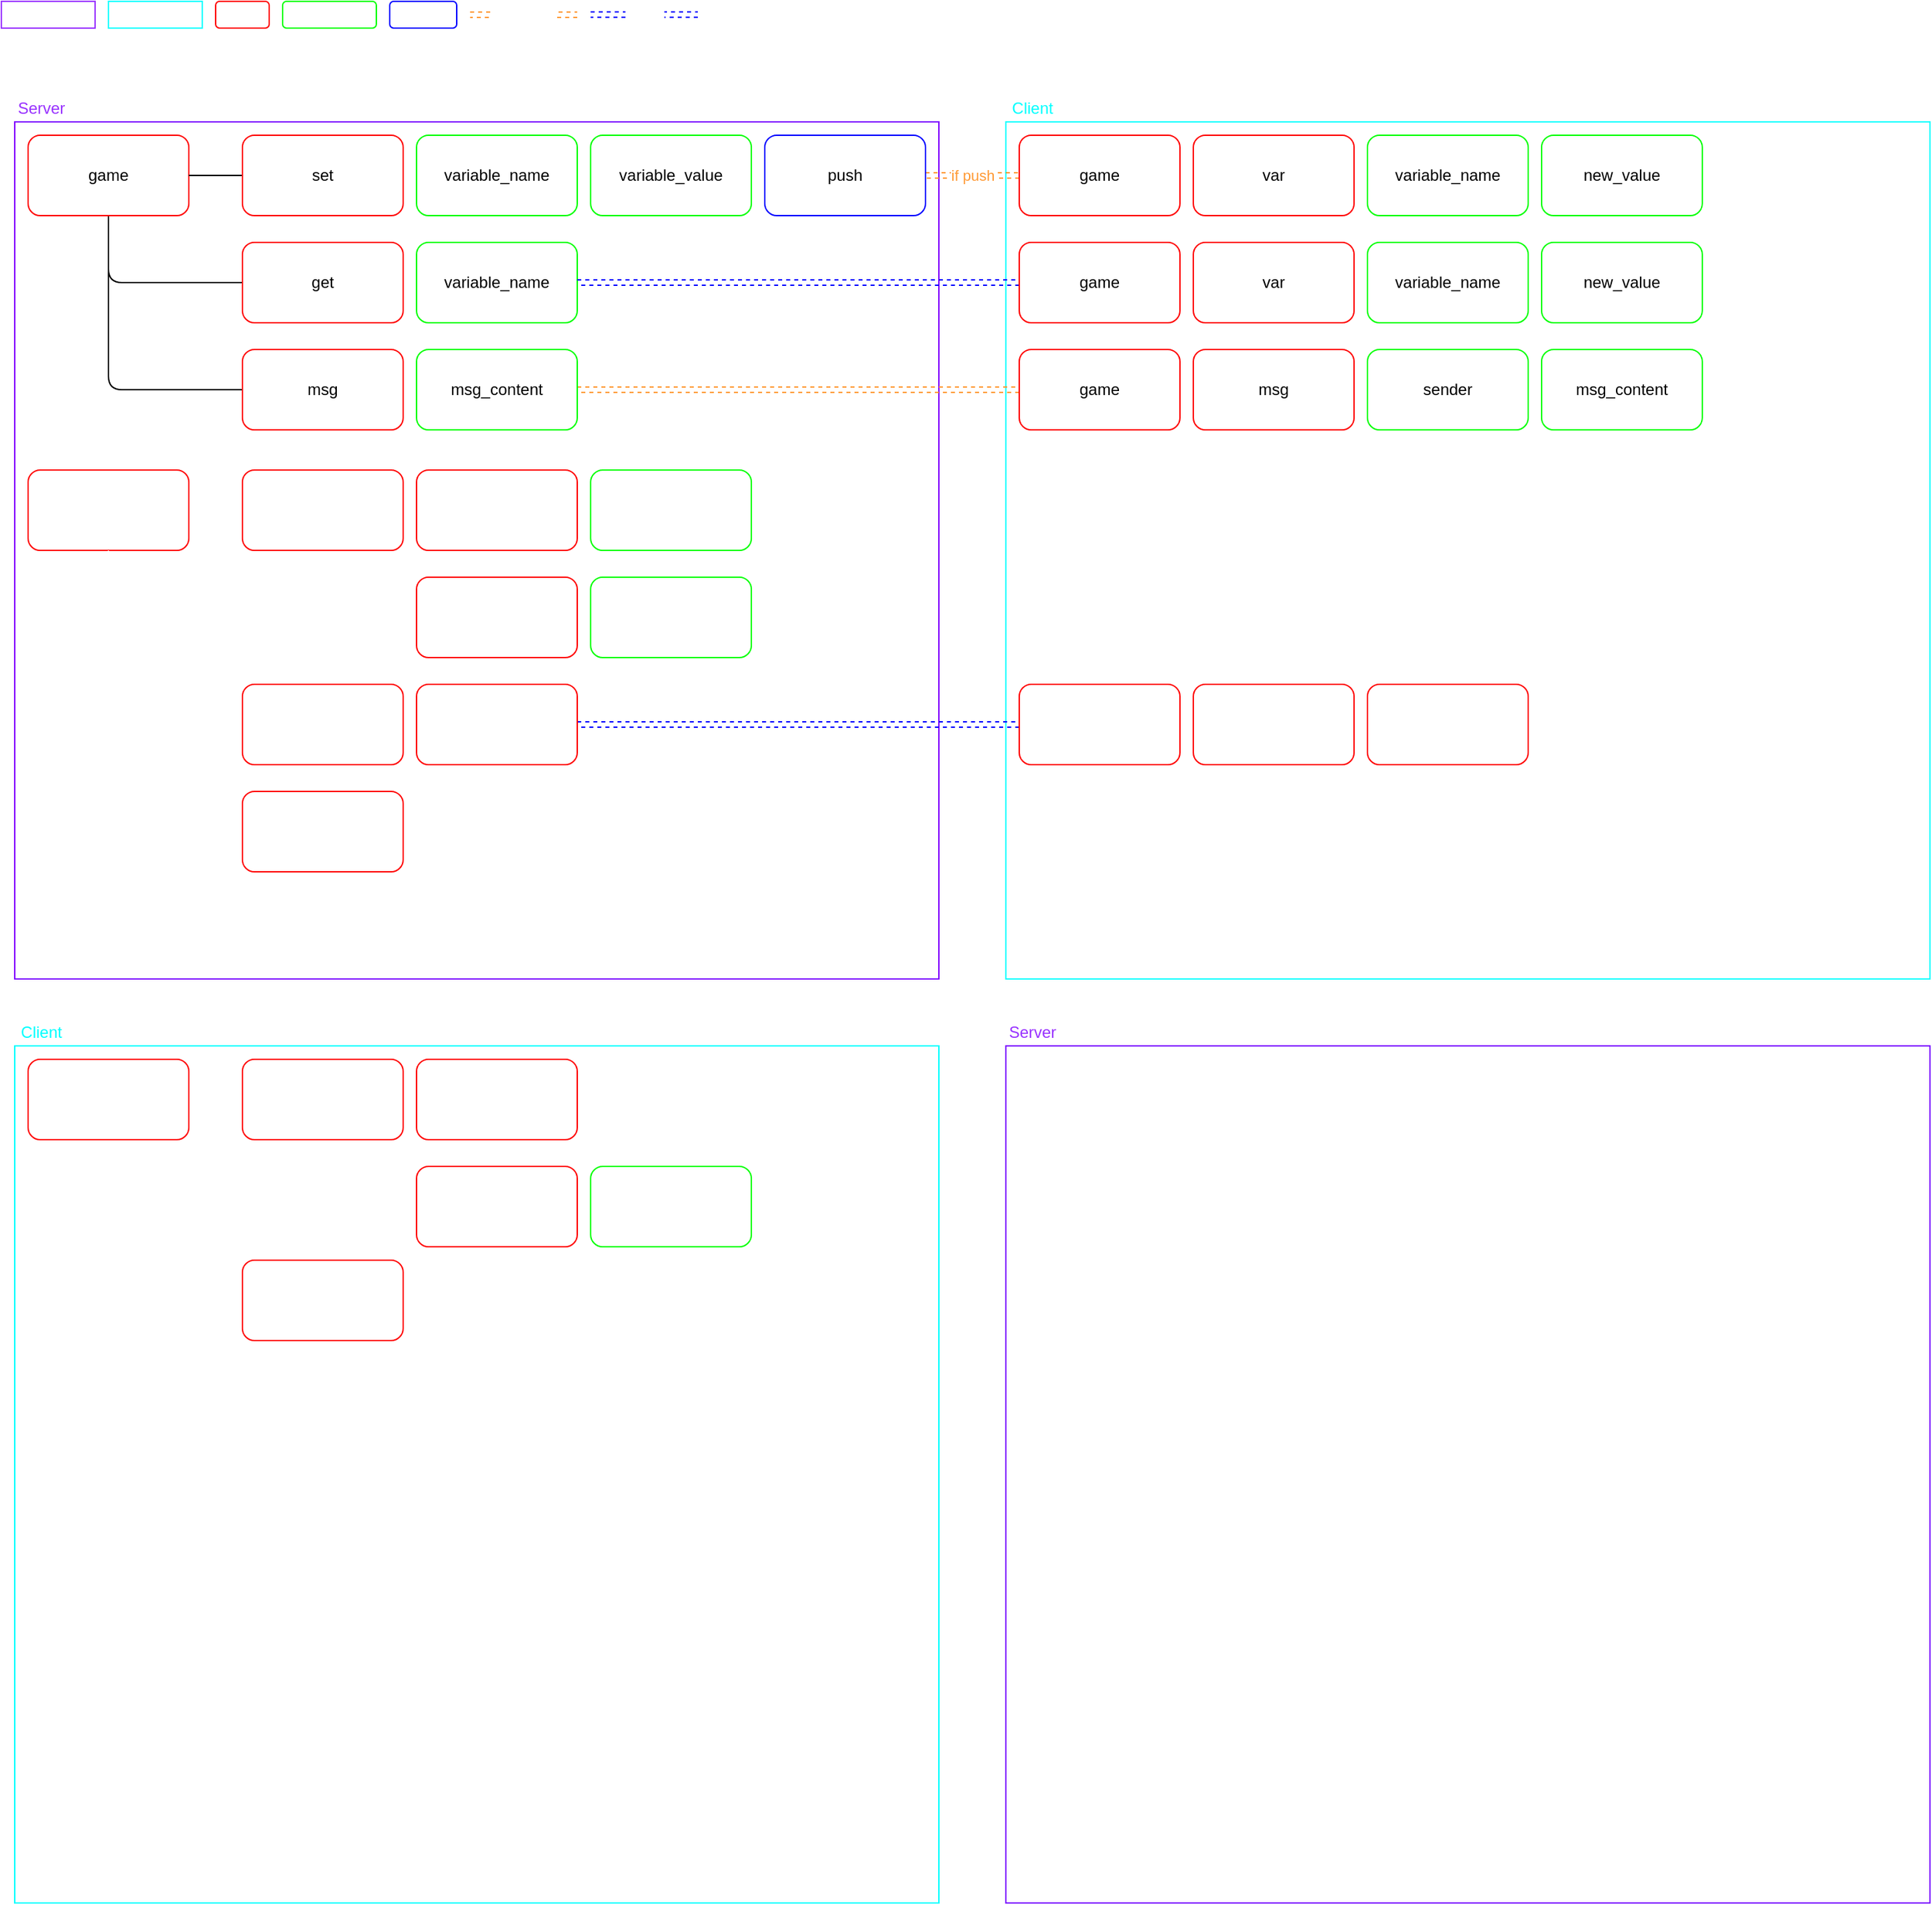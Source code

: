 <mxfile>
    <diagram id="pIdPme4Nm0xvre0Ik8aM" name="Page-1">
        <mxGraphModel dx="1980" dy="1307" grid="1" gridSize="10" guides="1" tooltips="1" connect="1" arrows="1" fold="1" page="1" pageScale="1" pageWidth="827" pageHeight="1169" math="0" shadow="0">
            <root>
                <mxCell id="0"/>
                <mxCell id="1" parent="0"/>
                <mxCell id="sIqKvO81EYCHSxp63ALs-54" value="" style="rounded=0;whiteSpace=wrap;html=1;strokeColor=#7F00FF;glass=0;fillColor=none;movable=1;resizable=1;rotatable=1;deletable=1;editable=1;connectable=1;" parent="1" vertex="1">
                    <mxGeometry x="40" y="90" width="690" height="640" as="geometry"/>
                </mxCell>
                <mxCell id="sIqKvO81EYCHSxp63ALs-53" value="" style="rounded=0;whiteSpace=wrap;html=1;strokeColor=#00FFFF;glass=0;gradientColor=none;fillColor=none;" parent="1" vertex="1">
                    <mxGeometry x="780" y="90" width="690" height="640" as="geometry"/>
                </mxCell>
                <mxCell id="sIqKvO81EYCHSxp63ALs-6" style="edgeStyle=orthogonalEdgeStyle;rounded=1;orthogonalLoop=1;jettySize=auto;html=1;entryX=0;entryY=0.5;entryDx=0;entryDy=0;endArrow=none;endFill=0;" parent="1" source="sIqKvO81EYCHSxp63ALs-1" target="sIqKvO81EYCHSxp63ALs-4" edge="1">
                    <mxGeometry relative="1" as="geometry">
                        <Array as="points">
                            <mxPoint x="110" y="210"/>
                        </Array>
                    </mxGeometry>
                </mxCell>
                <mxCell id="sIqKvO81EYCHSxp63ALs-7" style="edgeStyle=orthogonalEdgeStyle;rounded=1;orthogonalLoop=1;jettySize=auto;html=1;entryX=0;entryY=0.5;entryDx=0;entryDy=0;endArrow=none;endFill=0;" parent="1" source="sIqKvO81EYCHSxp63ALs-1" target="sIqKvO81EYCHSxp63ALs-5" edge="1">
                    <mxGeometry relative="1" as="geometry">
                        <Array as="points">
                            <mxPoint x="110" y="290"/>
                        </Array>
                    </mxGeometry>
                </mxCell>
                <mxCell id="sIqKvO81EYCHSxp63ALs-1" value="game" style="rounded=1;whiteSpace=wrap;html=1;strokeColor=#FF0000;" parent="1" vertex="1">
                    <mxGeometry x="50" y="100" width="120" height="60" as="geometry"/>
                </mxCell>
                <mxCell id="sIqKvO81EYCHSxp63ALs-3" style="edgeStyle=orthogonalEdgeStyle;rounded=1;orthogonalLoop=1;jettySize=auto;html=1;entryX=1;entryY=0.5;entryDx=0;entryDy=0;endArrow=none;endFill=0;" parent="1" source="sIqKvO81EYCHSxp63ALs-2" target="sIqKvO81EYCHSxp63ALs-1" edge="1">
                    <mxGeometry relative="1" as="geometry"/>
                </mxCell>
                <mxCell id="sIqKvO81EYCHSxp63ALs-2" value="set" style="rounded=1;whiteSpace=wrap;html=1;strokeColor=#FF0000;" parent="1" vertex="1">
                    <mxGeometry x="210" y="100" width="120" height="60" as="geometry"/>
                </mxCell>
                <mxCell id="sIqKvO81EYCHSxp63ALs-4" value="get" style="rounded=1;whiteSpace=wrap;html=1;strokeColor=#FF0000;" parent="1" vertex="1">
                    <mxGeometry x="210" y="180" width="120" height="60" as="geometry"/>
                </mxCell>
                <mxCell id="sIqKvO81EYCHSxp63ALs-5" value="msg" style="rounded=1;whiteSpace=wrap;html=1;strokeColor=#FF0000;" parent="1" vertex="1">
                    <mxGeometry x="210" y="260" width="120" height="60" as="geometry"/>
                </mxCell>
                <mxCell id="sIqKvO81EYCHSxp63ALs-8" value="variable_name" style="whiteSpace=wrap;html=1;rounded=1;strokeColor=#00FF00;" parent="1" vertex="1">
                    <mxGeometry x="340" y="100" width="120" height="60" as="geometry"/>
                </mxCell>
                <mxCell id="sIqKvO81EYCHSxp63ALs-9" value="variable_name" style="rounded=1;whiteSpace=wrap;html=1;strokeColor=#00FF00;" parent="1" vertex="1">
                    <mxGeometry x="340" y="180" width="120" height="60" as="geometry"/>
                </mxCell>
                <mxCell id="sIqKvO81EYCHSxp63ALs-51" style="edgeStyle=orthogonalEdgeStyle;rounded=1;orthogonalLoop=1;jettySize=auto;html=1;entryX=0;entryY=0.5;entryDx=0;entryDy=0;endArrow=none;endFill=0;dashed=1;shape=link;strokeColor=#FF9933;" parent="1" source="sIqKvO81EYCHSxp63ALs-10" target="sIqKvO81EYCHSxp63ALs-42" edge="1">
                    <mxGeometry relative="1" as="geometry"/>
                </mxCell>
                <mxCell id="sIqKvO81EYCHSxp63ALs-10" value="msg_content" style="rounded=1;whiteSpace=wrap;html=1;strokeColor=#00FF00;" parent="1" vertex="1">
                    <mxGeometry x="340" y="260" width="120" height="60" as="geometry"/>
                </mxCell>
                <mxCell id="sIqKvO81EYCHSxp63ALs-14" value="variable_value" style="rounded=1;whiteSpace=wrap;html=1;strokeColor=#00FF00;" parent="1" vertex="1">
                    <mxGeometry x="470" y="100" width="120" height="60" as="geometry"/>
                </mxCell>
                <mxCell id="sIqKvO81EYCHSxp63ALs-49" value="if push" style="edgeStyle=orthogonalEdgeStyle;rounded=1;orthogonalLoop=1;jettySize=auto;html=1;entryX=0;entryY=0.5;entryDx=0;entryDy=0;endArrow=none;endFill=0;shape=link;dashed=1;strokeColor=#FF9933;fontColor=#FF9933;" parent="1" source="sIqKvO81EYCHSxp63ALs-20" target="sIqKvO81EYCHSxp63ALs-23" edge="1">
                    <mxGeometry relative="1" as="geometry">
                        <mxPoint x="870" y="130" as="targetPoint"/>
                    </mxGeometry>
                </mxCell>
                <mxCell id="sIqKvO81EYCHSxp63ALs-20" value="push" style="rounded=1;whiteSpace=wrap;html=1;strokeColor=#0000FF;" parent="1" vertex="1">
                    <mxGeometry x="600" y="100" width="120" height="60" as="geometry"/>
                </mxCell>
                <mxCell id="sIqKvO81EYCHSxp63ALs-23" value="game" style="rounded=1;whiteSpace=wrap;html=1;strokeColor=#FF0000;" parent="1" vertex="1">
                    <mxGeometry x="790" y="100" width="120" height="60" as="geometry"/>
                </mxCell>
                <mxCell id="sIqKvO81EYCHSxp63ALs-24" value="var" style="rounded=1;whiteSpace=wrap;html=1;strokeColor=#FF0000;" parent="1" vertex="1">
                    <mxGeometry x="920" y="100" width="120" height="60" as="geometry"/>
                </mxCell>
                <mxCell id="sIqKvO81EYCHSxp63ALs-25" value="variable_name" style="whiteSpace=wrap;html=1;rounded=1;strokeColor=#00FF00;" parent="1" vertex="1">
                    <mxGeometry x="1050" y="100" width="120" height="60" as="geometry"/>
                </mxCell>
                <mxCell id="sIqKvO81EYCHSxp63ALs-26" value="new_value" style="rounded=1;whiteSpace=wrap;html=1;strokeColor=#00FF00;" parent="1" vertex="1">
                    <mxGeometry x="1180" y="100" width="120" height="60" as="geometry"/>
                </mxCell>
                <mxCell id="sIqKvO81EYCHSxp63ALs-50" style="edgeStyle=orthogonalEdgeStyle;rounded=1;orthogonalLoop=1;jettySize=auto;html=1;entryX=1;entryY=0.5;entryDx=0;entryDy=0;endArrow=none;endFill=0;dashed=1;shape=link;strokeColor=#0000FF;" parent="1" source="sIqKvO81EYCHSxp63ALs-32" target="sIqKvO81EYCHSxp63ALs-9" edge="1">
                    <mxGeometry relative="1" as="geometry"/>
                </mxCell>
                <mxCell id="sIqKvO81EYCHSxp63ALs-32" value="game" style="rounded=1;whiteSpace=wrap;html=1;strokeColor=#FF0000;" parent="1" vertex="1">
                    <mxGeometry x="790" y="180" width="120" height="60" as="geometry"/>
                </mxCell>
                <mxCell id="sIqKvO81EYCHSxp63ALs-33" value="var" style="rounded=1;whiteSpace=wrap;html=1;strokeColor=#FF0000;" parent="1" vertex="1">
                    <mxGeometry x="920" y="180" width="120" height="60" as="geometry"/>
                </mxCell>
                <mxCell id="sIqKvO81EYCHSxp63ALs-34" value="variable_name" style="whiteSpace=wrap;html=1;rounded=1;strokeColor=#00FF00;" parent="1" vertex="1">
                    <mxGeometry x="1050" y="180" width="120" height="60" as="geometry"/>
                </mxCell>
                <mxCell id="sIqKvO81EYCHSxp63ALs-35" value="new_value" style="rounded=1;whiteSpace=wrap;html=1;strokeColor=#00FF00;" parent="1" vertex="1">
                    <mxGeometry x="1180" y="180" width="120" height="60" as="geometry"/>
                </mxCell>
                <mxCell id="sIqKvO81EYCHSxp63ALs-42" value="game" style="rounded=1;whiteSpace=wrap;html=1;strokeColor=#FF0000;" parent="1" vertex="1">
                    <mxGeometry x="790" y="260" width="120" height="60" as="geometry"/>
                </mxCell>
                <mxCell id="sIqKvO81EYCHSxp63ALs-43" value="msg" style="whiteSpace=wrap;html=1;strokeColor=#FF0000;rounded=1;" parent="1" vertex="1">
                    <mxGeometry x="920" y="260" width="120" height="60" as="geometry"/>
                </mxCell>
                <mxCell id="sIqKvO81EYCHSxp63ALs-45" value="sender" style="whiteSpace=wrap;html=1;rounded=1;strokeColor=#00FF00;" parent="1" vertex="1">
                    <mxGeometry x="1050" y="260" width="120" height="60" as="geometry"/>
                </mxCell>
                <mxCell id="sIqKvO81EYCHSxp63ALs-46" value="msg_content" style="rounded=1;whiteSpace=wrap;html=1;strokeColor=#00FF00;" parent="1" vertex="1">
                    <mxGeometry x="1180" y="260" width="120" height="60" as="geometry"/>
                </mxCell>
                <mxCell id="sIqKvO81EYCHSxp63ALs-62" style="edgeStyle=orthogonalEdgeStyle;rounded=1;orthogonalLoop=1;jettySize=auto;html=1;entryX=0;entryY=0.5;entryDx=0;entryDy=0;strokeColor=#FFFFFF;fontColor=#FFFFFF;endArrow=none;endFill=0;" parent="1" source="sIqKvO81EYCHSxp63ALs-56" target="sIqKvO81EYCHSxp63ALs-57" edge="1">
                    <mxGeometry relative="1" as="geometry"/>
                </mxCell>
                <mxCell id="sIqKvO81EYCHSxp63ALs-56" value="player" style="rounded=1;whiteSpace=wrap;html=1;glass=0;sketch=0;strokeColor=#FF0000;fontColor=#FFFFFF;fillColor=default;gradientColor=none;strokeWidth=1;" parent="1" vertex="1">
                    <mxGeometry x="50" y="350" width="120" height="60" as="geometry"/>
                </mxCell>
                <mxCell id="sIqKvO81EYCHSxp63ALs-59" style="edgeStyle=orthogonalEdgeStyle;rounded=1;orthogonalLoop=1;jettySize=auto;html=1;entryX=0;entryY=0.5;entryDx=0;entryDy=0;strokeColor=#FFFFFF;fontColor=#FFFFFF;endArrow=none;endFill=0;" parent="1" source="sIqKvO81EYCHSxp63ALs-57" target="sIqKvO81EYCHSxp63ALs-58" edge="1">
                    <mxGeometry relative="1" as="geometry"/>
                </mxCell>
                <mxCell id="sIqKvO81EYCHSxp63ALs-61" style="edgeStyle=orthogonalEdgeStyle;rounded=1;orthogonalLoop=1;jettySize=auto;html=1;entryX=0;entryY=0.5;entryDx=0;entryDy=0;strokeColor=#FFFFFF;fontColor=#FFFFFF;endArrow=none;endFill=0;" parent="1" source="sIqKvO81EYCHSxp63ALs-57" target="sIqKvO81EYCHSxp63ALs-60" edge="1">
                    <mxGeometry relative="1" as="geometry">
                        <Array as="points">
                            <mxPoint x="270" y="460"/>
                        </Array>
                    </mxGeometry>
                </mxCell>
                <mxCell id="sIqKvO81EYCHSxp63ALs-57" value="set" style="rounded=1;whiteSpace=wrap;html=1;glass=0;sketch=0;strokeColor=#FF0000;fontColor=#FFFFFF;fillColor=default;gradientColor=none;strokeWidth=1;" parent="1" vertex="1">
                    <mxGeometry x="210" y="350" width="120" height="60" as="geometry"/>
                </mxCell>
                <mxCell id="sIqKvO81EYCHSxp63ALs-58" value="name" style="rounded=1;whiteSpace=wrap;html=1;glass=0;sketch=0;strokeColor=#FF0000;strokeWidth=1;fontColor=#FFFFFF;fillColor=default;gradientColor=none;" parent="1" vertex="1">
                    <mxGeometry x="340" y="350" width="120" height="60" as="geometry"/>
                </mxCell>
                <mxCell id="sIqKvO81EYCHSxp63ALs-60" value="color" style="rounded=1;whiteSpace=wrap;html=1;glass=0;sketch=0;strokeColor=#FF0000;strokeWidth=1;fontColor=#FFFFFF;fillColor=default;gradientColor=none;" parent="1" vertex="1">
                    <mxGeometry x="340" y="430" width="120" height="60" as="geometry"/>
                </mxCell>
                <mxCell id="sIqKvO81EYCHSxp63ALs-64" style="edgeStyle=orthogonalEdgeStyle;rounded=1;orthogonalLoop=1;jettySize=auto;html=1;entryX=0.5;entryY=1;entryDx=0;entryDy=0;strokeColor=#FFFFFF;fontColor=#FFFFFF;endArrow=none;endFill=0;" parent="1" source="sIqKvO81EYCHSxp63ALs-63" target="sIqKvO81EYCHSxp63ALs-56" edge="1">
                    <mxGeometry relative="1" as="geometry"/>
                </mxCell>
                <mxCell id="sIqKvO81EYCHSxp63ALs-63" value="join" style="rounded=1;whiteSpace=wrap;html=1;glass=0;sketch=0;strokeColor=#FF0000;strokeWidth=1;fontColor=#FFFFFF;fillColor=default;gradientColor=none;" parent="1" vertex="1">
                    <mxGeometry x="210" y="510" width="120" height="60" as="geometry"/>
                </mxCell>
                <mxCell id="sIqKvO81EYCHSxp63ALs-65" value="name" style="rounded=1;whiteSpace=wrap;html=1;glass=0;sketch=0;strokeColor=#00FF00;strokeWidth=1;fontColor=#FFFFFF;fillColor=default;gradientColor=none;" parent="1" vertex="1">
                    <mxGeometry x="470" y="350" width="120" height="60" as="geometry"/>
                </mxCell>
                <mxCell id="sIqKvO81EYCHSxp63ALs-67" value="color" style="rounded=1;whiteSpace=wrap;html=1;glass=0;sketch=0;strokeColor=#00FF00;strokeWidth=1;fontColor=#FFFFFF;fillColor=default;gradientColor=none;" parent="1" vertex="1">
                    <mxGeometry x="470" y="430" width="120" height="60" as="geometry"/>
                </mxCell>
                <mxCell id="sIqKvO81EYCHSxp63ALs-69" value="" style="rounded=0;whiteSpace=wrap;html=1;strokeColor=#00FFFF;glass=0;gradientColor=none;fillColor=none;" parent="1" vertex="1">
                    <mxGeometry x="40" y="780" width="690" height="640" as="geometry"/>
                </mxCell>
                <mxCell id="sIqKvO81EYCHSxp63ALs-70" value="" style="rounded=0;whiteSpace=wrap;html=1;strokeColor=#7F00FF;glass=0;fillColor=none;movable=1;resizable=1;rotatable=1;deletable=1;editable=1;connectable=1;" parent="1" vertex="1">
                    <mxGeometry x="780" y="780" width="690" height="640" as="geometry"/>
                </mxCell>
                <mxCell id="sIqKvO81EYCHSxp63ALs-71" value="from client" style="rounded=0;whiteSpace=wrap;html=1;glass=0;sketch=0;strokeColor=#9933FF;strokeWidth=1;fontColor=#FFFFFF;fillColor=none;gradientColor=none;" parent="1" vertex="1">
                    <mxGeometry x="30" width="70" height="20" as="geometry"/>
                </mxCell>
                <mxCell id="sIqKvO81EYCHSxp63ALs-72" value="from server" style="rounded=0;whiteSpace=wrap;html=1;glass=0;sketch=0;strokeColor=#00FFFF;strokeWidth=1;fontColor=#FFFFFF;fillColor=none;gradientColor=none;" parent="1" vertex="1">
                    <mxGeometry x="110" width="70" height="20" as="geometry"/>
                </mxCell>
                <mxCell id="sIqKvO81EYCHSxp63ALs-73" value="static" style="rounded=1;whiteSpace=wrap;html=1;glass=0;sketch=0;strokeColor=#FF0000;strokeWidth=1;fontColor=#FFFFFF;fillColor=default;gradientColor=none;" parent="1" vertex="1">
                    <mxGeometry x="190" width="40" height="20" as="geometry"/>
                </mxCell>
                <mxCell id="sIqKvO81EYCHSxp63ALs-74" value="actual data" style="rounded=1;whiteSpace=wrap;html=1;glass=0;sketch=0;strokeColor=#00FF00;strokeWidth=1;fontColor=#FFFFFF;fillColor=default;gradientColor=none;" parent="1" vertex="1">
                    <mxGeometry x="240" width="70" height="20" as="geometry"/>
                </mxCell>
                <mxCell id="sIqKvO81EYCHSxp63ALs-76" value="optional" style="rounded=1;whiteSpace=wrap;html=1;glass=0;sketch=0;strokeColor=#0000FF;strokeWidth=1;fontColor=#FFFFFF;fillColor=default;gradientColor=none;" parent="1" vertex="1">
                    <mxGeometry x="320" width="50" height="20" as="geometry"/>
                </mxCell>
                <mxCell id="sIqKvO81EYCHSxp63ALs-77" value="broadcast" style="endArrow=none;html=1;rounded=1;strokeColor=#FF9933;fontColor=#FFFFFF;dashed=1;shape=link;" parent="1" edge="1">
                    <mxGeometry width="50" height="50" relative="1" as="geometry">
                        <mxPoint x="380" y="10" as="sourcePoint"/>
                        <mxPoint x="460" y="10" as="targetPoint"/>
                    </mxGeometry>
                </mxCell>
                <mxCell id="sIqKvO81EYCHSxp63ALs-78" value="single" style="endArrow=none;html=1;rounded=1;strokeColor=#0000FF;fontColor=#FFFFFF;dashed=1;shape=link;" parent="1" edge="1">
                    <mxGeometry width="50" height="50" relative="1" as="geometry">
                        <mxPoint x="470" y="9.91" as="sourcePoint"/>
                        <mxPoint x="550" y="9.91" as="targetPoint"/>
                    </mxGeometry>
                </mxCell>
                <mxCell id="sIqKvO81EYCHSxp63ALs-81" style="edgeStyle=orthogonalEdgeStyle;rounded=1;orthogonalLoop=1;jettySize=auto;html=1;entryX=0.5;entryY=1;entryDx=0;entryDy=0;strokeColor=#FFFFFF;fontColor=#FFFFFF;endArrow=none;endFill=0;" parent="1" source="sIqKvO81EYCHSxp63ALs-80" target="sIqKvO81EYCHSxp63ALs-56" edge="1">
                    <mxGeometry relative="1" as="geometry"/>
                </mxCell>
                <mxCell id="sIqKvO81EYCHSxp63ALs-80" value="exit" style="rounded=1;whiteSpace=wrap;html=1;glass=0;sketch=0;strokeColor=#FF0000;strokeWidth=1;fontColor=#FFFFFF;fillColor=default;gradientColor=none;" parent="1" vertex="1">
                    <mxGeometry x="210" y="590" width="120" height="60" as="geometry"/>
                </mxCell>
                <mxCell id="sIqKvO81EYCHSxp63ALs-95" style="edgeStyle=orthogonalEdgeStyle;shape=link;rounded=1;orthogonalLoop=1;jettySize=auto;html=1;entryX=0;entryY=0.5;entryDx=0;entryDy=0;dashed=1;strokeColor=#0000FF;fontColor=#FFFFFF;endArrow=none;endFill=0;" parent="1" source="sIqKvO81EYCHSxp63ALs-83" target="sIqKvO81EYCHSxp63ALs-92" edge="1">
                    <mxGeometry relative="1" as="geometry"/>
                </mxCell>
                <mxCell id="sIqKvO81EYCHSxp63ALs-83" value="open" style="rounded=1;whiteSpace=wrap;html=1;glass=0;sketch=0;strokeColor=#FF0000;strokeWidth=1;fontColor=#FFFFFF;fillColor=default;gradientColor=none;" parent="1" vertex="1">
                    <mxGeometry x="340" y="510" width="120" height="60" as="geometry"/>
                </mxCell>
                <mxCell id="sIqKvO81EYCHSxp63ALs-86" style="edgeStyle=orthogonalEdgeStyle;rounded=1;orthogonalLoop=1;jettySize=auto;html=1;entryX=0;entryY=0.5;entryDx=0;entryDy=0;strokeColor=#FFFFFF;fontColor=#FFFFFF;endArrow=none;endFill=0;" parent="1" source="sIqKvO81EYCHSxp63ALs-84" target="sIqKvO81EYCHSxp63ALs-85" edge="1">
                    <mxGeometry relative="1" as="geometry"/>
                </mxCell>
                <mxCell id="gf187AlxV17LRz1DVGYA-8" style="edgeStyle=orthogonalEdgeStyle;rounded=1;orthogonalLoop=1;jettySize=auto;html=1;entryX=0;entryY=0.5;entryDx=0;entryDy=0;strokeColor=#FFFFFF;fontColor=#FFFFFF;endArrow=none;endFill=0;" parent="1" source="sIqKvO81EYCHSxp63ALs-84" target="gf187AlxV17LRz1DVGYA-7" edge="1">
                    <mxGeometry relative="1" as="geometry">
                        <Array as="points">
                            <mxPoint x="110" y="970"/>
                        </Array>
                    </mxGeometry>
                </mxCell>
                <mxCell id="sIqKvO81EYCHSxp63ALs-84" value="game" style="rounded=1;whiteSpace=wrap;html=1;glass=0;sketch=0;strokeColor=#FF0000;strokeWidth=1;fontColor=#FFFFFF;fillColor=default;gradientColor=none;" parent="1" vertex="1">
                    <mxGeometry x="50" y="790" width="120" height="60" as="geometry"/>
                </mxCell>
                <mxCell id="sIqKvO81EYCHSxp63ALs-88" style="edgeStyle=orthogonalEdgeStyle;rounded=1;orthogonalLoop=1;jettySize=auto;html=1;entryX=0;entryY=0.5;entryDx=0;entryDy=0;strokeColor=#FFFFFF;fontColor=#FFFFFF;endArrow=none;endFill=0;" parent="1" source="sIqKvO81EYCHSxp63ALs-85" target="sIqKvO81EYCHSxp63ALs-87" edge="1">
                    <mxGeometry relative="1" as="geometry"/>
                </mxCell>
                <mxCell id="sIqKvO81EYCHSxp63ALs-90" style="edgeStyle=orthogonalEdgeStyle;rounded=1;orthogonalLoop=1;jettySize=auto;html=1;entryX=0;entryY=0.5;entryDx=0;entryDy=0;strokeColor=#FFFFFF;fontColor=#FFFFFF;endArrow=none;endFill=0;" parent="1" source="sIqKvO81EYCHSxp63ALs-85" target="sIqKvO81EYCHSxp63ALs-89" edge="1">
                    <mxGeometry relative="1" as="geometry">
                        <Array as="points">
                            <mxPoint x="270" y="900"/>
                        </Array>
                    </mxGeometry>
                </mxCell>
                <mxCell id="sIqKvO81EYCHSxp63ALs-85" value="end" style="rounded=1;whiteSpace=wrap;html=1;glass=0;sketch=0;strokeColor=#FF0000;strokeWidth=1;fontColor=#FFFFFF;fillColor=default;gradientColor=none;" parent="1" vertex="1">
                    <mxGeometry x="210" y="790" width="120" height="60" as="geometry"/>
                </mxCell>
                <mxCell id="sIqKvO81EYCHSxp63ALs-87" value="finished" style="rounded=1;whiteSpace=wrap;html=1;glass=0;sketch=0;strokeColor=#FF0000;strokeWidth=1;fontColor=#FFFFFF;fillColor=default;gradientColor=none;" parent="1" vertex="1">
                    <mxGeometry x="340" y="790" width="120" height="60" as="geometry"/>
                </mxCell>
                <mxCell id="sIqKvO81EYCHSxp63ALs-89" value="player_left" style="rounded=1;whiteSpace=wrap;html=1;glass=0;sketch=0;strokeColor=#FF0000;strokeWidth=1;fontColor=#FFFFFF;fillColor=default;gradientColor=none;" parent="1" vertex="1">
                    <mxGeometry x="340" y="870" width="120" height="60" as="geometry"/>
                </mxCell>
                <mxCell id="sIqKvO81EYCHSxp63ALs-91" value="player_name" style="rounded=1;whiteSpace=wrap;html=1;glass=0;sketch=0;strokeColor=#00FF00;strokeWidth=1;fontColor=#FFFFFF;fillColor=default;gradientColor=none;" parent="1" vertex="1">
                    <mxGeometry x="470" y="870" width="120" height="60" as="geometry"/>
                </mxCell>
                <mxCell id="sIqKvO81EYCHSxp63ALs-92" value="player" style="rounded=1;whiteSpace=wrap;html=1;glass=0;sketch=0;strokeColor=#FF0000;strokeWidth=1;fontColor=#FFFFFF;fillColor=default;gradientColor=none;" parent="1" vertex="1">
                    <mxGeometry x="790" y="510" width="120" height="60" as="geometry"/>
                </mxCell>
                <mxCell id="sIqKvO81EYCHSxp63ALs-94" value="entered" style="rounded=1;whiteSpace=wrap;html=1;glass=0;sketch=0;strokeColor=#FF0000;strokeWidth=1;fontColor=#FFFFFF;fillColor=default;gradientColor=none;" parent="1" vertex="1">
                    <mxGeometry x="920" y="510" width="120" height="60" as="geometry"/>
                </mxCell>
                <mxCell id="sIqKvO81EYCHSxp63ALs-97" value="waitlist" style="rounded=1;whiteSpace=wrap;html=1;glass=0;sketch=0;strokeColor=#FF0000;strokeWidth=1;fontColor=#FFFFFF;fillColor=default;gradientColor=none;" parent="1" vertex="1">
                    <mxGeometry x="1050" y="510" width="120" height="60" as="geometry"/>
                </mxCell>
                <mxCell id="sIqKvO81EYCHSxp63ALs-99" value="Server" style="text;html=1;strokeColor=none;fillColor=none;align=center;verticalAlign=middle;whiteSpace=wrap;rounded=0;glass=0;sketch=0;strokeWidth=1;fontColor=#9933FF;" parent="1" vertex="1">
                    <mxGeometry x="40" y="70" width="40" height="20" as="geometry"/>
                </mxCell>
                <mxCell id="sIqKvO81EYCHSxp63ALs-100" value="Server" style="text;html=1;strokeColor=none;fillColor=none;align=center;verticalAlign=middle;whiteSpace=wrap;rounded=0;glass=0;sketch=0;strokeWidth=1;fontColor=#9933FF;" parent="1" vertex="1">
                    <mxGeometry x="780" y="760" width="40" height="20" as="geometry"/>
                </mxCell>
                <mxCell id="sIqKvO81EYCHSxp63ALs-101" value="Client" style="text;html=1;strokeColor=none;fillColor=none;align=center;verticalAlign=middle;whiteSpace=wrap;rounded=0;glass=0;sketch=0;strokeWidth=1;fontColor=#00FFFF;" parent="1" vertex="1">
                    <mxGeometry x="780" y="70" width="40" height="20" as="geometry"/>
                </mxCell>
                <mxCell id="sIqKvO81EYCHSxp63ALs-102" value="Client" style="text;html=1;strokeColor=none;fillColor=none;align=center;verticalAlign=middle;whiteSpace=wrap;rounded=0;glass=0;sketch=0;strokeWidth=1;fontColor=#00FFFF;" parent="1" vertex="1">
                    <mxGeometry x="40" y="760" width="40" height="20" as="geometry"/>
                </mxCell>
                <mxCell id="gf187AlxV17LRz1DVGYA-7" value="start" style="rounded=1;whiteSpace=wrap;html=1;strokeColor=#FF0000;fontColor=#FFFFFF;" parent="1" vertex="1">
                    <mxGeometry x="210" y="940" width="120" height="60" as="geometry"/>
                </mxCell>
            </root>
        </mxGraphModel>
    </diagram>
</mxfile>